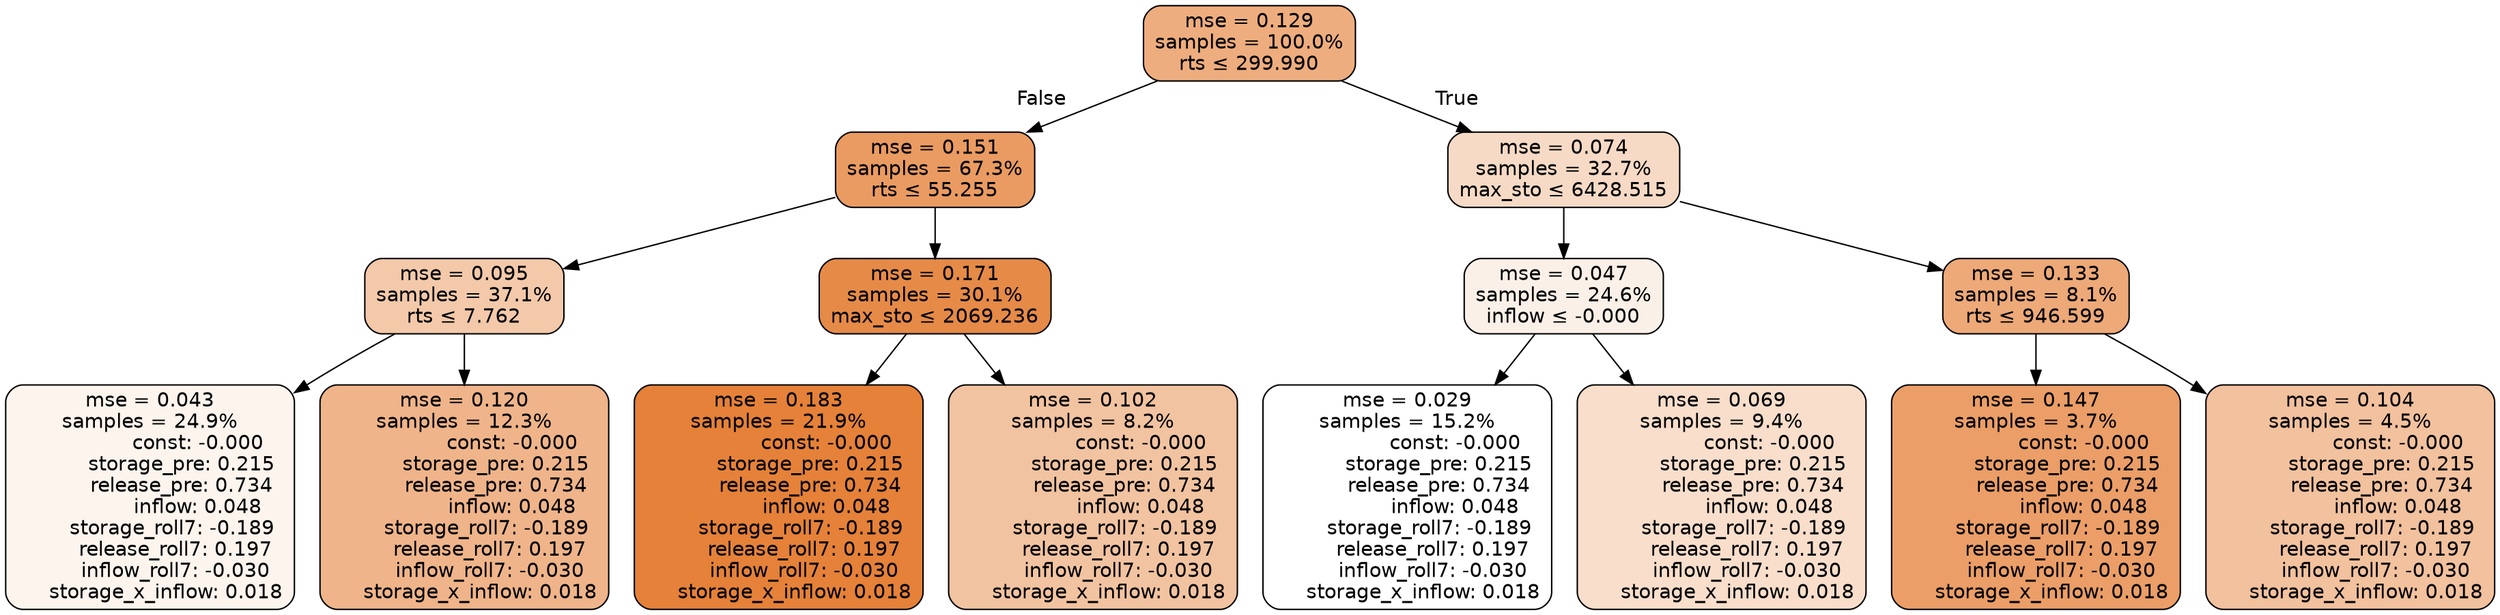digraph tree {
node [shape=rectangle, style="filled, rounded", color="black", fontname=helvetica] ;
edge [fontname=helvetica] ;
	"0" [label="mse = 0.129
samples = 100.0%
rts &le; 299.990", fillcolor="#eead7e"]
	"1" [label="mse = 0.151
samples = 67.3%
rts &le; 55.255", fillcolor="#ea9b62"]
	"2" [label="mse = 0.095
samples = 37.1%
rts &le; 7.762", fillcolor="#f3c9aa"]
	"3" [label="mse = 0.043
samples = 24.9%
               const: -0.000
          storage_pre: 0.215
          release_pre: 0.734
               inflow: 0.048
       storage_roll7: -0.189
        release_roll7: 0.197
        inflow_roll7: -0.030
     storage_x_inflow: 0.018", fillcolor="#fcf4ed"]
	"4" [label="mse = 0.120
samples = 12.3%
               const: -0.000
          storage_pre: 0.215
          release_pre: 0.734
               inflow: 0.048
       storage_roll7: -0.189
        release_roll7: 0.197
        inflow_roll7: -0.030
     storage_x_inflow: 0.018", fillcolor="#efb48a"]
	"5" [label="mse = 0.171
samples = 30.1%
max_sto &le; 2069.236", fillcolor="#e68a48"]
	"6" [label="mse = 0.183
samples = 21.9%
               const: -0.000
          storage_pre: 0.215
          release_pre: 0.734
               inflow: 0.048
       storage_roll7: -0.189
        release_roll7: 0.197
        inflow_roll7: -0.030
     storage_x_inflow: 0.018", fillcolor="#e58139"]
	"7" [label="mse = 0.102
samples = 8.2%
               const: -0.000
          storage_pre: 0.215
          release_pre: 0.734
               inflow: 0.048
       storage_roll7: -0.189
        release_roll7: 0.197
        inflow_roll7: -0.030
     storage_x_inflow: 0.018", fillcolor="#f2c3a0"]
	"8" [label="mse = 0.074
samples = 32.7%
max_sto &le; 6428.515", fillcolor="#f7dac5"]
	"9" [label="mse = 0.047
samples = 24.6%
inflow &le; -0.000", fillcolor="#fbf0e7"]
	"10" [label="mse = 0.029
samples = 15.2%
               const: -0.000
          storage_pre: 0.215
          release_pre: 0.734
               inflow: 0.048
       storage_roll7: -0.189
        release_roll7: 0.197
        inflow_roll7: -0.030
     storage_x_inflow: 0.018", fillcolor="#ffffff"]
	"11" [label="mse = 0.069
samples = 9.4%
               const: -0.000
          storage_pre: 0.215
          release_pre: 0.734
               inflow: 0.048
       storage_roll7: -0.189
        release_roll7: 0.197
        inflow_roll7: -0.030
     storage_x_inflow: 0.018", fillcolor="#f8decb"]
	"12" [label="mse = 0.133
samples = 8.1%
rts &le; 946.599", fillcolor="#eda978"]
	"13" [label="mse = 0.147
samples = 3.7%
               const: -0.000
          storage_pre: 0.215
          release_pre: 0.734
               inflow: 0.048
       storage_roll7: -0.189
        release_roll7: 0.197
        inflow_roll7: -0.030
     storage_x_inflow: 0.018", fillcolor="#eb9e67"]
	"14" [label="mse = 0.104
samples = 4.5%
               const: -0.000
          storage_pre: 0.215
          release_pre: 0.734
               inflow: 0.048
       storage_roll7: -0.189
        release_roll7: 0.197
        inflow_roll7: -0.030
     storage_x_inflow: 0.018", fillcolor="#f2c19e"]

	"0" -> "1" [labeldistance=2.5, labelangle=45, headlabel="False"]
	"1" -> "2"
	"2" -> "3"
	"2" -> "4"
	"1" -> "5"
	"5" -> "6"
	"5" -> "7"
	"0" -> "8" [labeldistance=2.5, labelangle=-45, headlabel="True"]
	"8" -> "9"
	"9" -> "10"
	"9" -> "11"
	"8" -> "12"
	"12" -> "13"
	"12" -> "14"
}